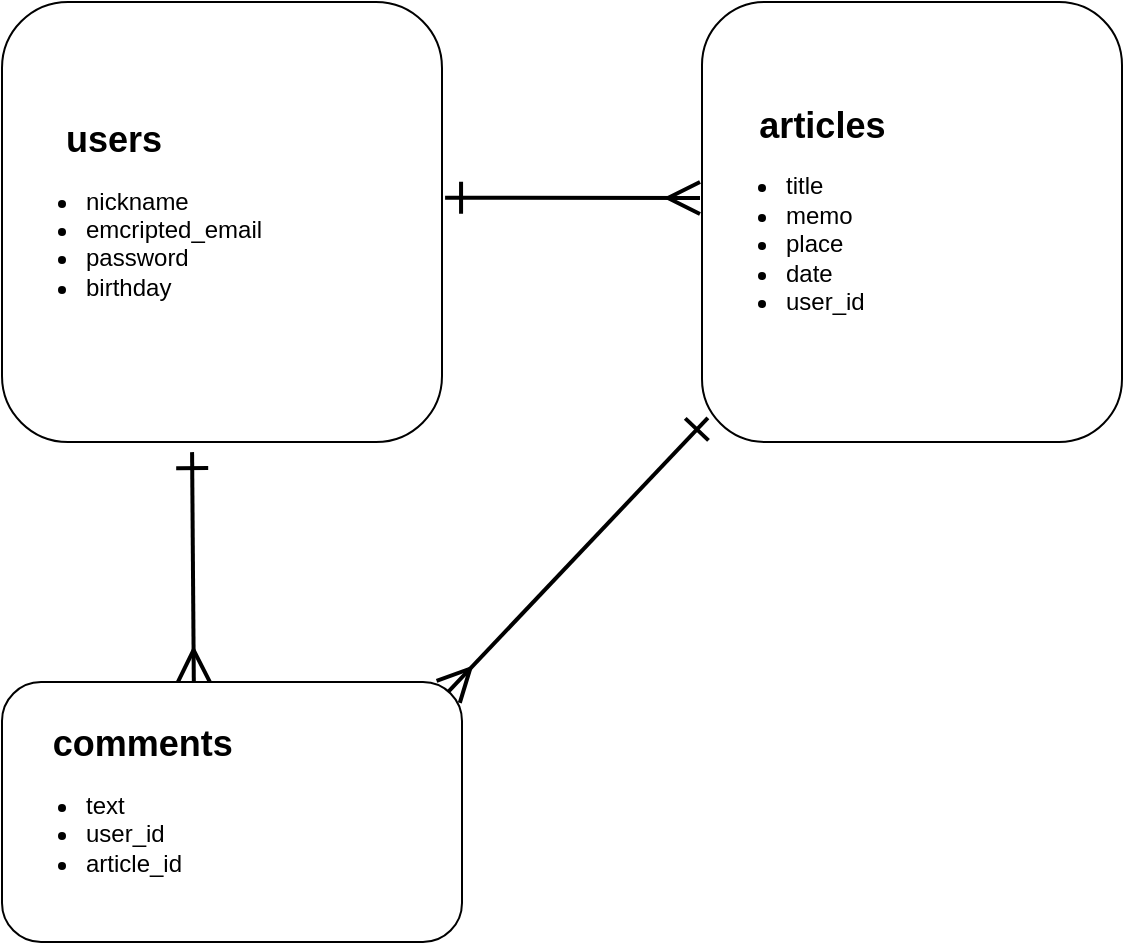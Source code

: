 <mxfile version="13.10.0" type="embed">
    <diagram id="Z6DdN_NmTrdIRSZmbnPu" name="Page-1">
        <mxGraphModel dx="1604" dy="521" grid="1" gridSize="10" guides="1" tooltips="1" connect="1" arrows="1" fold="1" page="1" pageScale="1" pageWidth="850" pageHeight="1100" math="0" shadow="0">
            <root>
                <mxCell id="0"/>
                <mxCell id="1" parent="0"/>
                <mxCell id="2" value="&amp;nbsp; &amp;nbsp; &amp;nbsp; &amp;nbsp; &amp;nbsp;&lt;b&gt;&lt;font style=&quot;font-size: 18px&quot;&gt;users&lt;/font&gt;&lt;/b&gt;&lt;br&gt;&lt;ul&gt;&lt;li&gt;nickname&lt;/li&gt;&lt;li&gt;emcripted_email&lt;/li&gt;&lt;li&gt;password&lt;/li&gt;&lt;li&gt;birthday&lt;/li&gt;&lt;/ul&gt;" style="rounded=1;whiteSpace=wrap;html=1;align=left;" parent="1" vertex="1">
                    <mxGeometry x="-710" y="50" width="220" height="220" as="geometry"/>
                </mxCell>
                <mxCell id="3" value="&amp;nbsp; &amp;nbsp; &amp;nbsp; &amp;nbsp; &lt;b&gt;&lt;font style=&quot;font-size: 18px&quot;&gt;articles&lt;br&gt;&lt;/font&gt;&lt;/b&gt;&lt;ul&gt;&lt;li&gt;title&lt;/li&gt;&lt;li&gt;memo&lt;/li&gt;&lt;li&gt;place&lt;/li&gt;&lt;li&gt;date&lt;/li&gt;&lt;li&gt;user_id&lt;/li&gt;&lt;/ul&gt;" style="rounded=1;whiteSpace=wrap;html=1;align=left;" parent="1" vertex="1">
                    <mxGeometry x="-360" y="50" width="210" height="220" as="geometry"/>
                </mxCell>
                <mxCell id="5" value="" style="endArrow=ERmany;html=1;exitX=1.007;exitY=0.445;exitDx=0;exitDy=0;exitPerimeter=0;endFill=0;startArrow=ERone;startFill=0;strokeWidth=2;endSize=13;startSize=13;" parent="1" source="2" edge="1">
                    <mxGeometry width="50" height="50" relative="1" as="geometry">
                        <mxPoint x="-420" y="330" as="sourcePoint"/>
                        <mxPoint x="-361" y="148" as="targetPoint"/>
                    </mxGeometry>
                </mxCell>
                <mxCell id="8" style="edgeStyle=orthogonalEdgeStyle;rounded=0;orthogonalLoop=1;jettySize=auto;html=1;exitX=0.5;exitY=1;exitDx=0;exitDy=0;startArrow=ERone;startFill=0;endArrow=ERone;endFill=0;strokeWidth=3;" parent="1" source="3" target="3" edge="1">
                    <mxGeometry relative="1" as="geometry"/>
                </mxCell>
                <mxCell id="10" value="" style="endArrow=ERmany;html=1;startArrow=ERone;startFill=0;endFill=0;strokeWidth=2;targetPerimeterSpacing=0;endSize=13;startSize=13;exitX=0.014;exitY=0.945;exitDx=0;exitDy=0;exitPerimeter=0;entryX=0.97;entryY=0.038;entryDx=0;entryDy=0;entryPerimeter=0;" parent="1" source="3" target="11" edge="1">
                    <mxGeometry width="50" height="50" relative="1" as="geometry">
                        <mxPoint x="-360" y="320" as="sourcePoint"/>
                        <mxPoint x="-525" y="320" as="targetPoint"/>
                        <Array as="points"/>
                    </mxGeometry>
                </mxCell>
                <mxCell id="11" value="&lt;span&gt;&amp;nbsp; &amp;nbsp; &amp;nbsp; &amp;nbsp;&lt;/span&gt;&lt;b&gt;&lt;font style=&quot;font-size: 18px&quot;&gt;comments&lt;br&gt;&lt;/font&gt;&lt;/b&gt;&lt;ul&gt;&lt;li&gt;text&lt;/li&gt;&lt;li&gt;user_id&lt;/li&gt;&lt;li&gt;article_id&lt;/li&gt;&lt;/ul&gt;" style="rounded=1;whiteSpace=wrap;html=1;align=left;" parent="1" vertex="1">
                    <mxGeometry x="-710" y="390" width="230" height="130" as="geometry"/>
                </mxCell>
                <mxCell id="14" value="" style="endArrow=ERmany;html=1;startArrow=ERone;startFill=0;endFill=0;strokeWidth=2;targetPerimeterSpacing=0;endSize=13;startSize=13;exitX=0.432;exitY=1.023;exitDx=0;exitDy=0;exitPerimeter=0;entryX=0.417;entryY=0;entryDx=0;entryDy=0;entryPerimeter=0;" parent="1" source="2" target="11" edge="1">
                    <mxGeometry width="50" height="50" relative="1" as="geometry">
                        <mxPoint x="-347.06" y="267.9" as="sourcePoint"/>
                        <mxPoint x="-476.9" y="404.94" as="targetPoint"/>
                        <Array as="points"/>
                    </mxGeometry>
                </mxCell>
            </root>
        </mxGraphModel>
    </diagram>
</mxfile>